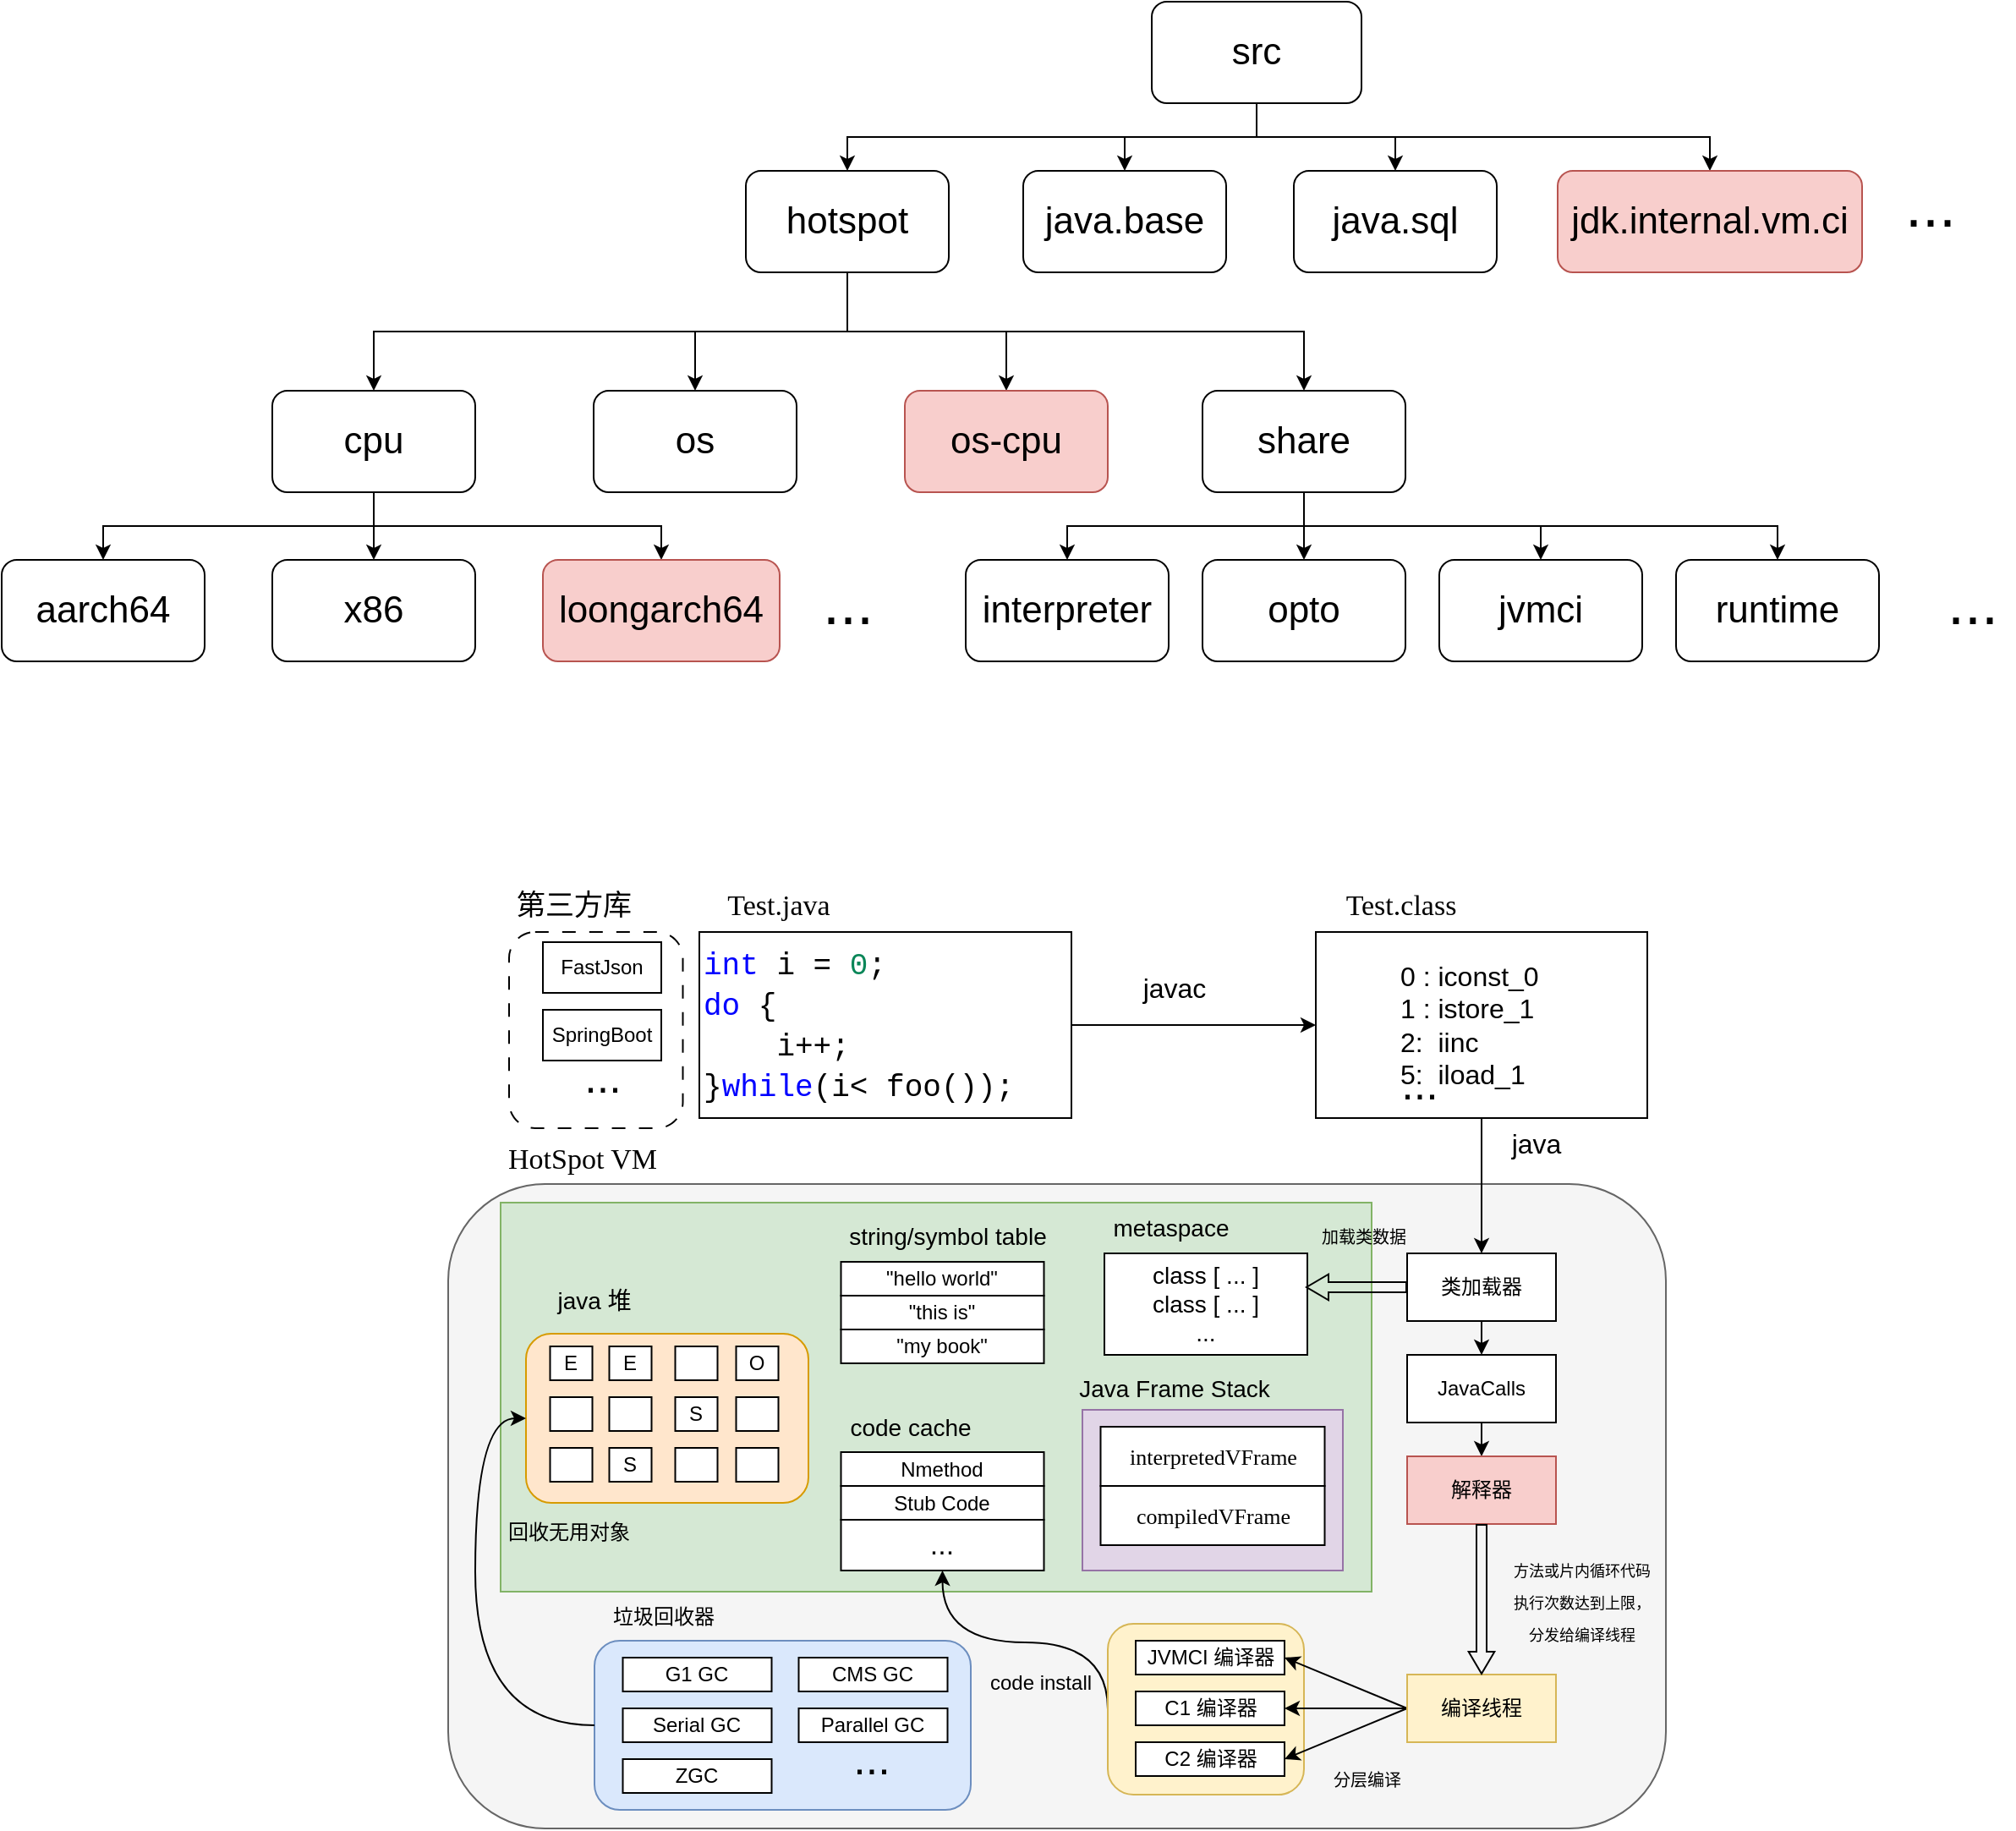 <mxfile version="26.0.10">
  <diagram name="Page-1" id="syeT5-5dFwp5H6gLEFHU">
    <mxGraphModel dx="2253" dy="755" grid="1" gridSize="10" guides="1" tooltips="1" connect="1" arrows="1" fold="1" page="1" pageScale="1" pageWidth="827" pageHeight="1169" math="0" shadow="0">
      <root>
        <mxCell id="0" />
        <mxCell id="1" parent="0" />
        <mxCell id="dGU2JM1U2xvoP2tc2JVG-61" value="" style="rounded=1;whiteSpace=wrap;html=1;fillColor=#f5f5f5;fontColor=#333333;strokeColor=#666666;" vertex="1" parent="1">
          <mxGeometry x="54" y="799" width="720" height="381" as="geometry" />
        </mxCell>
        <mxCell id="dGU2JM1U2xvoP2tc2JVG-94" value="" style="rounded=0;whiteSpace=wrap;html=1;fillColor=#d5e8d4;strokeColor=#82b366;" vertex="1" parent="1">
          <mxGeometry x="85" y="810" width="515" height="230" as="geometry" />
        </mxCell>
        <mxCell id="dGU2JM1U2xvoP2tc2JVG-85" style="edgeStyle=orthogonalEdgeStyle;rounded=0;orthogonalLoop=1;jettySize=auto;html=1;exitX=0;exitY=0.5;exitDx=0;exitDy=0;entryX=0.5;entryY=1;entryDx=0;entryDy=0;curved=1;" edge="1" parent="1" source="dGU2JM1U2xvoP2tc2JVG-84" target="dGU2JM1U2xvoP2tc2JVG-47">
          <mxGeometry relative="1" as="geometry">
            <Array as="points">
              <mxPoint x="444" y="1070" />
              <mxPoint x="346" y="1070" />
            </Array>
          </mxGeometry>
        </mxCell>
        <mxCell id="dGU2JM1U2xvoP2tc2JVG-84" value="" style="rounded=1;whiteSpace=wrap;html=1;fillColor=#fff2cc;strokeColor=#d6b656;" vertex="1" parent="1">
          <mxGeometry x="444" y="1059" width="116" height="101" as="geometry" />
        </mxCell>
        <mxCell id="dGU2JM1U2xvoP2tc2JVG-80" value="" style="rounded=1;whiteSpace=wrap;html=1;fillColor=#ffe6cc;strokeColor=#d79b00;" vertex="1" parent="1">
          <mxGeometry x="100" y="887.5" width="167" height="100" as="geometry" />
        </mxCell>
        <mxCell id="dGU2JM1U2xvoP2tc2JVG-77" value="" style="rounded=1;whiteSpace=wrap;html=1;fillColor=#dae8fc;strokeColor=#6c8ebf;" vertex="1" parent="1">
          <mxGeometry x="140.5" y="1069" width="222.5" height="100" as="geometry" />
        </mxCell>
        <mxCell id="dGU2JM1U2xvoP2tc2JVG-53" value="" style="rounded=0;whiteSpace=wrap;html=1;fillColor=#e1d5e7;strokeColor=#9673a6;" vertex="1" parent="1">
          <mxGeometry x="429" y="932.5" width="154" height="95" as="geometry" />
        </mxCell>
        <mxCell id="0ipLXNka5gpPY9lueDXf-29" style="edgeStyle=orthogonalEdgeStyle;rounded=0;orthogonalLoop=1;jettySize=auto;html=1;exitX=0.5;exitY=1;exitDx=0;exitDy=0;fontSize=22;" parent="1" source="0ipLXNka5gpPY9lueDXf-1" target="0ipLXNka5gpPY9lueDXf-3" edge="1">
          <mxGeometry relative="1" as="geometry" />
        </mxCell>
        <mxCell id="0ipLXNka5gpPY9lueDXf-30" style="edgeStyle=orthogonalEdgeStyle;rounded=0;orthogonalLoop=1;jettySize=auto;html=1;exitX=0.5;exitY=1;exitDx=0;exitDy=0;entryX=0.5;entryY=0;entryDx=0;entryDy=0;fontSize=22;" parent="1" source="0ipLXNka5gpPY9lueDXf-1" target="0ipLXNka5gpPY9lueDXf-5" edge="1">
          <mxGeometry relative="1" as="geometry" />
        </mxCell>
        <mxCell id="0ipLXNka5gpPY9lueDXf-31" style="edgeStyle=orthogonalEdgeStyle;rounded=0;orthogonalLoop=1;jettySize=auto;html=1;exitX=0.5;exitY=1;exitDx=0;exitDy=0;fontSize=22;" parent="1" source="0ipLXNka5gpPY9lueDXf-1" target="0ipLXNka5gpPY9lueDXf-4" edge="1">
          <mxGeometry relative="1" as="geometry" />
        </mxCell>
        <mxCell id="0ipLXNka5gpPY9lueDXf-32" style="edgeStyle=orthogonalEdgeStyle;rounded=0;orthogonalLoop=1;jettySize=auto;html=1;exitX=0.5;exitY=1;exitDx=0;exitDy=0;entryX=0.5;entryY=0;entryDx=0;entryDy=0;fontSize=22;" parent="1" source="0ipLXNka5gpPY9lueDXf-1" target="0ipLXNka5gpPY9lueDXf-2" edge="1">
          <mxGeometry relative="1" as="geometry" />
        </mxCell>
        <mxCell id="0ipLXNka5gpPY9lueDXf-1" value="&lt;font&gt;src&lt;/font&gt;" style="rounded=1;whiteSpace=wrap;html=1;fontSize=22;" parent="1" vertex="1">
          <mxGeometry x="470" y="100" width="124" height="60" as="geometry" />
        </mxCell>
        <mxCell id="0ipLXNka5gpPY9lueDXf-18" style="edgeStyle=orthogonalEdgeStyle;rounded=0;orthogonalLoop=1;jettySize=auto;html=1;exitX=0.5;exitY=1;exitDx=0;exitDy=0;fontSize=22;" parent="1" source="0ipLXNka5gpPY9lueDXf-2" target="0ipLXNka5gpPY9lueDXf-6" edge="1">
          <mxGeometry relative="1" as="geometry" />
        </mxCell>
        <mxCell id="0ipLXNka5gpPY9lueDXf-19" style="edgeStyle=orthogonalEdgeStyle;rounded=0;orthogonalLoop=1;jettySize=auto;html=1;exitX=0.5;exitY=1;exitDx=0;exitDy=0;entryX=0.5;entryY=0;entryDx=0;entryDy=0;fontSize=22;" parent="1" source="0ipLXNka5gpPY9lueDXf-2" target="0ipLXNka5gpPY9lueDXf-7" edge="1">
          <mxGeometry relative="1" as="geometry" />
        </mxCell>
        <mxCell id="0ipLXNka5gpPY9lueDXf-20" style="edgeStyle=orthogonalEdgeStyle;rounded=0;orthogonalLoop=1;jettySize=auto;html=1;exitX=0.5;exitY=1;exitDx=0;exitDy=0;fontSize=22;" parent="1" source="0ipLXNka5gpPY9lueDXf-2" target="0ipLXNka5gpPY9lueDXf-8" edge="1">
          <mxGeometry relative="1" as="geometry" />
        </mxCell>
        <mxCell id="0ipLXNka5gpPY9lueDXf-21" style="edgeStyle=orthogonalEdgeStyle;rounded=0;orthogonalLoop=1;jettySize=auto;html=1;exitX=0.5;exitY=1;exitDx=0;exitDy=0;fontSize=22;" parent="1" source="0ipLXNka5gpPY9lueDXf-2" target="0ipLXNka5gpPY9lueDXf-12" edge="1">
          <mxGeometry relative="1" as="geometry" />
        </mxCell>
        <mxCell id="0ipLXNka5gpPY9lueDXf-2" value="&lt;span&gt;hotspot&lt;/span&gt;" style="rounded=1;whiteSpace=wrap;html=1;fontSize=22;" parent="1" vertex="1">
          <mxGeometry x="230" y="200" width="120" height="60" as="geometry" />
        </mxCell>
        <mxCell id="0ipLXNka5gpPY9lueDXf-3" value="&lt;span&gt;java.base&lt;/span&gt;" style="rounded=1;whiteSpace=wrap;html=1;fontSize=22;" parent="1" vertex="1">
          <mxGeometry x="394" y="200" width="120" height="60" as="geometry" />
        </mxCell>
        <mxCell id="0ipLXNka5gpPY9lueDXf-4" value="&lt;span&gt;jdk.internal.vm.ci&lt;/span&gt;" style="rounded=1;whiteSpace=wrap;html=1;fillColor=#f8cecc;strokeColor=#b85450;fontSize=22;" parent="1" vertex="1">
          <mxGeometry x="710" y="200" width="180" height="60" as="geometry" />
        </mxCell>
        <mxCell id="0ipLXNka5gpPY9lueDXf-5" value="&lt;span&gt;java.sql&lt;/span&gt;" style="rounded=1;whiteSpace=wrap;html=1;fontSize=22;" parent="1" vertex="1">
          <mxGeometry x="554" y="200" width="120" height="60" as="geometry" />
        </mxCell>
        <mxCell id="0ipLXNka5gpPY9lueDXf-22" style="edgeStyle=orthogonalEdgeStyle;rounded=0;orthogonalLoop=1;jettySize=auto;html=1;exitX=0.5;exitY=1;exitDx=0;exitDy=0;entryX=0.5;entryY=0;entryDx=0;entryDy=0;fontSize=22;" parent="1" source="0ipLXNka5gpPY9lueDXf-6" target="0ipLXNka5gpPY9lueDXf-9" edge="1">
          <mxGeometry relative="1" as="geometry" />
        </mxCell>
        <mxCell id="0ipLXNka5gpPY9lueDXf-23" style="edgeStyle=orthogonalEdgeStyle;rounded=0;orthogonalLoop=1;jettySize=auto;html=1;exitX=0.5;exitY=1;exitDx=0;exitDy=0;entryX=0.5;entryY=0;entryDx=0;entryDy=0;fontSize=22;" parent="1" source="0ipLXNka5gpPY9lueDXf-6" target="0ipLXNka5gpPY9lueDXf-10" edge="1">
          <mxGeometry relative="1" as="geometry" />
        </mxCell>
        <mxCell id="0ipLXNka5gpPY9lueDXf-24" style="edgeStyle=orthogonalEdgeStyle;rounded=0;orthogonalLoop=1;jettySize=auto;html=1;exitX=0.5;exitY=1;exitDx=0;exitDy=0;fontSize=22;" parent="1" source="0ipLXNka5gpPY9lueDXf-6" target="0ipLXNka5gpPY9lueDXf-11" edge="1">
          <mxGeometry relative="1" as="geometry" />
        </mxCell>
        <mxCell id="0ipLXNka5gpPY9lueDXf-6" value="&lt;span&gt;cpu&lt;/span&gt;" style="rounded=1;whiteSpace=wrap;html=1;fontSize=22;" parent="1" vertex="1">
          <mxGeometry x="-50" y="330" width="120" height="60" as="geometry" />
        </mxCell>
        <mxCell id="0ipLXNka5gpPY9lueDXf-7" value="&lt;span&gt;os&lt;/span&gt;" style="rounded=1;whiteSpace=wrap;html=1;fontSize=22;" parent="1" vertex="1">
          <mxGeometry x="140" y="330" width="120" height="60" as="geometry" />
        </mxCell>
        <mxCell id="0ipLXNka5gpPY9lueDXf-8" value="&lt;span&gt;os-cpu&lt;/span&gt;" style="rounded=1;whiteSpace=wrap;html=1;fillColor=#f8cecc;strokeColor=#b85450;fontSize=22;" parent="1" vertex="1">
          <mxGeometry x="324" y="330" width="120" height="60" as="geometry" />
        </mxCell>
        <mxCell id="0ipLXNka5gpPY9lueDXf-9" value="&lt;span&gt;aarch64&lt;/span&gt;" style="rounded=1;whiteSpace=wrap;html=1;fontSize=22;" parent="1" vertex="1">
          <mxGeometry x="-210" y="430" width="120" height="60" as="geometry" />
        </mxCell>
        <mxCell id="0ipLXNka5gpPY9lueDXf-10" value="&lt;span&gt;x86&lt;/span&gt;" style="rounded=1;whiteSpace=wrap;html=1;fontSize=22;" parent="1" vertex="1">
          <mxGeometry x="-50" y="430" width="120" height="60" as="geometry" />
        </mxCell>
        <mxCell id="0ipLXNka5gpPY9lueDXf-11" value="&lt;span&gt;loongarch64&lt;/span&gt;" style="rounded=1;whiteSpace=wrap;html=1;fillColor=#f8cecc;strokeColor=#b85450;fontSize=22;" parent="1" vertex="1">
          <mxGeometry x="110" y="430" width="140" height="60" as="geometry" />
        </mxCell>
        <mxCell id="0ipLXNka5gpPY9lueDXf-25" style="edgeStyle=orthogonalEdgeStyle;rounded=0;orthogonalLoop=1;jettySize=auto;html=1;exitX=0.5;exitY=1;exitDx=0;exitDy=0;entryX=0.5;entryY=0;entryDx=0;entryDy=0;fontSize=22;" parent="1" source="0ipLXNka5gpPY9lueDXf-12" target="0ipLXNka5gpPY9lueDXf-13" edge="1">
          <mxGeometry relative="1" as="geometry" />
        </mxCell>
        <mxCell id="0ipLXNka5gpPY9lueDXf-26" style="edgeStyle=orthogonalEdgeStyle;rounded=0;orthogonalLoop=1;jettySize=auto;html=1;exitX=0.5;exitY=1;exitDx=0;exitDy=0;entryX=0.5;entryY=0;entryDx=0;entryDy=0;fontSize=22;" parent="1" source="0ipLXNka5gpPY9lueDXf-12" target="0ipLXNka5gpPY9lueDXf-14" edge="1">
          <mxGeometry relative="1" as="geometry" />
        </mxCell>
        <mxCell id="0ipLXNka5gpPY9lueDXf-27" style="edgeStyle=orthogonalEdgeStyle;rounded=0;orthogonalLoop=1;jettySize=auto;html=1;exitX=0.5;exitY=1;exitDx=0;exitDy=0;entryX=0.5;entryY=0;entryDx=0;entryDy=0;fontSize=22;" parent="1" source="0ipLXNka5gpPY9lueDXf-12" target="0ipLXNka5gpPY9lueDXf-15" edge="1">
          <mxGeometry relative="1" as="geometry" />
        </mxCell>
        <mxCell id="0ipLXNka5gpPY9lueDXf-28" style="edgeStyle=orthogonalEdgeStyle;rounded=0;orthogonalLoop=1;jettySize=auto;html=1;exitX=0.5;exitY=1;exitDx=0;exitDy=0;entryX=0.5;entryY=0;entryDx=0;entryDy=0;fontSize=22;" parent="1" source="0ipLXNka5gpPY9lueDXf-12" target="0ipLXNka5gpPY9lueDXf-16" edge="1">
          <mxGeometry relative="1" as="geometry" />
        </mxCell>
        <mxCell id="0ipLXNka5gpPY9lueDXf-12" value="&lt;span&gt;share&lt;/span&gt;" style="rounded=1;whiteSpace=wrap;html=1;fontSize=22;" parent="1" vertex="1">
          <mxGeometry x="500" y="330" width="120" height="60" as="geometry" />
        </mxCell>
        <mxCell id="0ipLXNka5gpPY9lueDXf-13" value="&lt;span&gt;interpreter&lt;/span&gt;" style="rounded=1;whiteSpace=wrap;html=1;fontSize=22;" parent="1" vertex="1">
          <mxGeometry x="360" y="430" width="120" height="60" as="geometry" />
        </mxCell>
        <mxCell id="0ipLXNka5gpPY9lueDXf-14" value="&lt;span&gt;opto&lt;/span&gt;" style="rounded=1;whiteSpace=wrap;html=1;fontSize=22;" parent="1" vertex="1">
          <mxGeometry x="500" y="430" width="120" height="60" as="geometry" />
        </mxCell>
        <mxCell id="0ipLXNka5gpPY9lueDXf-15" value="&lt;span&gt;jvmci&lt;/span&gt;" style="rounded=1;whiteSpace=wrap;html=1;fontSize=22;" parent="1" vertex="1">
          <mxGeometry x="640" y="430" width="120" height="60" as="geometry" />
        </mxCell>
        <mxCell id="0ipLXNka5gpPY9lueDXf-16" value="&lt;span&gt;runtime&lt;/span&gt;" style="rounded=1;whiteSpace=wrap;html=1;fontSize=22;" parent="1" vertex="1">
          <mxGeometry x="780" y="430" width="120" height="60" as="geometry" />
        </mxCell>
        <mxCell id="0ipLXNka5gpPY9lueDXf-33" value="&lt;font&gt;...&lt;/font&gt;" style="text;html=1;align=center;verticalAlign=middle;resizable=0;points=[];autosize=1;strokeColor=none;fillColor=none;fontSize=36;" parent="1" vertex="1">
          <mxGeometry x="265" y="425" width="50" height="60" as="geometry" />
        </mxCell>
        <mxCell id="0ipLXNka5gpPY9lueDXf-34" value="&lt;font&gt;...&lt;/font&gt;" style="text;html=1;align=center;verticalAlign=middle;resizable=0;points=[];autosize=1;strokeColor=none;fillColor=none;fontSize=36;" parent="1" vertex="1">
          <mxGeometry x="930" y="425" width="50" height="60" as="geometry" />
        </mxCell>
        <mxCell id="0ipLXNka5gpPY9lueDXf-35" value="&lt;font&gt;...&lt;/font&gt;" style="text;html=1;align=center;verticalAlign=middle;resizable=0;points=[];autosize=1;strokeColor=none;fillColor=none;fontSize=36;" parent="1" vertex="1">
          <mxGeometry x="905" y="190" width="50" height="60" as="geometry" />
        </mxCell>
        <mxCell id="dGU2JM1U2xvoP2tc2JVG-10" style="edgeStyle=orthogonalEdgeStyle;rounded=0;orthogonalLoop=1;jettySize=auto;html=1;exitX=1;exitY=0.5;exitDx=0;exitDy=0;entryX=0;entryY=0.5;entryDx=0;entryDy=0;" edge="1" parent="1" source="dGU2JM1U2xvoP2tc2JVG-1" target="dGU2JM1U2xvoP2tc2JVG-7">
          <mxGeometry relative="1" as="geometry" />
        </mxCell>
        <mxCell id="dGU2JM1U2xvoP2tc2JVG-1" value="&lt;div style=&quot;background-color: rgb(255, 255, 255); font-family: Consolas, &amp;quot;Courier New&amp;quot;, monospace; font-size: 18px; line-height: 24px; white-space: pre;&quot;&gt;&lt;div&gt;&lt;span style=&quot;color: #0000ff;&quot;&gt;int&lt;/span&gt; i = &lt;span style=&quot;color: #098658;&quot;&gt;0&lt;/span&gt;;&lt;/div&gt;&lt;div&gt;&lt;span style=&quot;color: #0000ff;&quot;&gt;do&lt;/span&gt; {&lt;/div&gt;&lt;div&gt;&amp;nbsp; &amp;nbsp; i++;&lt;/div&gt;&lt;div&gt;}&lt;span style=&quot;color: #0000ff;&quot;&gt;while&lt;/span&gt;(i&amp;lt; foo());&lt;/div&gt;&lt;/div&gt;" style="rounded=0;whiteSpace=wrap;html=1;align=left;" vertex="1" parent="1">
          <mxGeometry x="202.5" y="650" width="220" height="110" as="geometry" />
        </mxCell>
        <mxCell id="dGU2JM1U2xvoP2tc2JVG-2" value="Test.java" style="text;html=1;align=center;verticalAlign=middle;resizable=0;points=[];autosize=1;strokeColor=none;fillColor=none;fontFamily=Verdana;fontSize=17;" vertex="1" parent="1">
          <mxGeometry x="198.5" y="620" width="100" height="30" as="geometry" />
        </mxCell>
        <mxCell id="dGU2JM1U2xvoP2tc2JVG-3" value="FastJson" style="whiteSpace=wrap;html=1;" vertex="1" parent="1">
          <mxGeometry x="110" y="656" width="70" height="30" as="geometry" />
        </mxCell>
        <mxCell id="dGU2JM1U2xvoP2tc2JVG-4" value="SpringBoot" style="whiteSpace=wrap;html=1;" vertex="1" parent="1">
          <mxGeometry x="110" y="696" width="70" height="30" as="geometry" />
        </mxCell>
        <mxCell id="dGU2JM1U2xvoP2tc2JVG-5" value="&lt;font&gt;...&lt;/font&gt;" style="text;html=1;align=center;verticalAlign=middle;resizable=0;points=[];autosize=1;strokeColor=none;fillColor=none;fontSize=26;" vertex="1" parent="1">
          <mxGeometry x="120" y="716" width="50" height="40" as="geometry" />
        </mxCell>
        <mxCell id="dGU2JM1U2xvoP2tc2JVG-57" style="edgeStyle=orthogonalEdgeStyle;rounded=0;orthogonalLoop=1;jettySize=auto;html=1;exitX=0.5;exitY=1;exitDx=0;exitDy=0;entryX=0.5;entryY=0;entryDx=0;entryDy=0;" edge="1" parent="1" source="dGU2JM1U2xvoP2tc2JVG-7" target="dGU2JM1U2xvoP2tc2JVG-12">
          <mxGeometry relative="1" as="geometry" />
        </mxCell>
        <mxCell id="dGU2JM1U2xvoP2tc2JVG-7" value="&lt;font style=&quot;font-size: 16px;&quot;&gt;0 : iconst_0&lt;/font&gt;&lt;div&gt;&lt;font style=&quot;font-size: 16px;&quot;&gt;1 : istore_1&lt;/font&gt;&lt;/div&gt;&lt;div&gt;&lt;font style=&quot;font-size: 16px;&quot;&gt;2:&amp;nbsp; iinc&lt;/font&gt;&lt;/div&gt;&lt;div&gt;&lt;font style=&quot;font-size: 16px;&quot;&gt;5:&amp;nbsp; iload_1&lt;/font&gt;&lt;/div&gt;" style="rounded=0;whiteSpace=wrap;html=1;align=left;spacingTop=0;spacing=5;spacingLeft=45;" vertex="1" parent="1">
          <mxGeometry x="567" y="650" width="196" height="110" as="geometry" />
        </mxCell>
        <mxCell id="dGU2JM1U2xvoP2tc2JVG-8" value="Test.class" style="text;html=1;align=center;verticalAlign=middle;resizable=0;points=[];autosize=1;strokeColor=none;fillColor=none;fontFamily=Verdana;fontSize=17;" vertex="1" parent="1">
          <mxGeometry x="562" y="620" width="110" height="30" as="geometry" />
        </mxCell>
        <mxCell id="dGU2JM1U2xvoP2tc2JVG-9" value="&lt;font&gt;...&lt;/font&gt;" style="text;html=1;align=center;verticalAlign=middle;resizable=0;points=[];autosize=1;strokeColor=none;fillColor=none;fontSize=26;" vertex="1" parent="1">
          <mxGeometry x="603" y="720" width="50" height="40" as="geometry" />
        </mxCell>
        <mxCell id="dGU2JM1U2xvoP2tc2JVG-11" value="javac" style="text;html=1;align=center;verticalAlign=middle;resizable=0;points=[];autosize=1;strokeColor=none;fillColor=none;fontSize=16;" vertex="1" parent="1">
          <mxGeometry x="452.5" y="668" width="60" height="30" as="geometry" />
        </mxCell>
        <mxCell id="dGU2JM1U2xvoP2tc2JVG-59" style="edgeStyle=orthogonalEdgeStyle;rounded=0;orthogonalLoop=1;jettySize=auto;html=1;exitX=0.5;exitY=1;exitDx=0;exitDy=0;entryX=0.5;entryY=0;entryDx=0;entryDy=0;" edge="1" parent="1" source="dGU2JM1U2xvoP2tc2JVG-12" target="dGU2JM1U2xvoP2tc2JVG-13">
          <mxGeometry relative="1" as="geometry" />
        </mxCell>
        <mxCell id="dGU2JM1U2xvoP2tc2JVG-12" value="类加载器" style="rounded=0;whiteSpace=wrap;html=1;" vertex="1" parent="1">
          <mxGeometry x="621" y="840" width="88" height="40" as="geometry" />
        </mxCell>
        <mxCell id="dGU2JM1U2xvoP2tc2JVG-63" style="edgeStyle=orthogonalEdgeStyle;rounded=0;orthogonalLoop=1;jettySize=auto;html=1;exitX=0.5;exitY=1;exitDx=0;exitDy=0;entryX=0.5;entryY=0;entryDx=0;entryDy=0;" edge="1" parent="1" source="dGU2JM1U2xvoP2tc2JVG-13" target="dGU2JM1U2xvoP2tc2JVG-14">
          <mxGeometry relative="1" as="geometry" />
        </mxCell>
        <mxCell id="dGU2JM1U2xvoP2tc2JVG-13" value="JavaCalls" style="rounded=0;whiteSpace=wrap;html=1;" vertex="1" parent="1">
          <mxGeometry x="621" y="900" width="88" height="40" as="geometry" />
        </mxCell>
        <mxCell id="dGU2JM1U2xvoP2tc2JVG-14" value="解释器" style="rounded=0;whiteSpace=wrap;html=1;fillColor=#f8cecc;strokeColor=#b85450;" vertex="1" parent="1">
          <mxGeometry x="621" y="960" width="88" height="40" as="geometry" />
        </mxCell>
        <mxCell id="dGU2JM1U2xvoP2tc2JVG-70" style="rounded=0;orthogonalLoop=1;jettySize=auto;html=1;exitX=0;exitY=0.5;exitDx=0;exitDy=0;entryX=1;entryY=0.5;entryDx=0;entryDy=0;" edge="1" parent="1" source="dGU2JM1U2xvoP2tc2JVG-15" target="dGU2JM1U2xvoP2tc2JVG-16">
          <mxGeometry relative="1" as="geometry" />
        </mxCell>
        <mxCell id="dGU2JM1U2xvoP2tc2JVG-71" style="edgeStyle=orthogonalEdgeStyle;rounded=0;orthogonalLoop=1;jettySize=auto;html=1;exitX=0;exitY=0.5;exitDx=0;exitDy=0;entryX=1;entryY=0.5;entryDx=0;entryDy=0;" edge="1" parent="1" source="dGU2JM1U2xvoP2tc2JVG-15" target="dGU2JM1U2xvoP2tc2JVG-17">
          <mxGeometry relative="1" as="geometry" />
        </mxCell>
        <mxCell id="dGU2JM1U2xvoP2tc2JVG-72" style="rounded=0;orthogonalLoop=1;jettySize=auto;html=1;exitX=0;exitY=0.5;exitDx=0;exitDy=0;entryX=1;entryY=0.5;entryDx=0;entryDy=0;" edge="1" parent="1" source="dGU2JM1U2xvoP2tc2JVG-15" target="dGU2JM1U2xvoP2tc2JVG-18">
          <mxGeometry relative="1" as="geometry" />
        </mxCell>
        <mxCell id="dGU2JM1U2xvoP2tc2JVG-15" value="编译线程" style="rounded=0;whiteSpace=wrap;html=1;fillColor=#fff2cc;strokeColor=#d6b656;" vertex="1" parent="1">
          <mxGeometry x="621" y="1089" width="88" height="40" as="geometry" />
        </mxCell>
        <mxCell id="dGU2JM1U2xvoP2tc2JVG-16" value="JVMCI 编译器" style="rounded=0;whiteSpace=wrap;html=1;" vertex="1" parent="1">
          <mxGeometry x="460.5" y="1069" width="88" height="20" as="geometry" />
        </mxCell>
        <mxCell id="dGU2JM1U2xvoP2tc2JVG-17" value="C1 编译器" style="rounded=0;whiteSpace=wrap;html=1;" vertex="1" parent="1">
          <mxGeometry x="460.5" y="1099" width="88" height="20" as="geometry" />
        </mxCell>
        <mxCell id="dGU2JM1U2xvoP2tc2JVG-18" value="C2 编译器" style="rounded=0;whiteSpace=wrap;html=1;" vertex="1" parent="1">
          <mxGeometry x="460.5" y="1129" width="88" height="20" as="geometry" />
        </mxCell>
        <mxCell id="dGU2JM1U2xvoP2tc2JVG-19" value="G1 GC" style="rounded=0;whiteSpace=wrap;html=1;" vertex="1" parent="1">
          <mxGeometry x="157.25" y="1079" width="88" height="20" as="geometry" />
        </mxCell>
        <mxCell id="dGU2JM1U2xvoP2tc2JVG-20" value="Serial GC" style="rounded=0;whiteSpace=wrap;html=1;" vertex="1" parent="1">
          <mxGeometry x="157.25" y="1109" width="88" height="20" as="geometry" />
        </mxCell>
        <mxCell id="dGU2JM1U2xvoP2tc2JVG-21" value="ZGC" style="rounded=0;whiteSpace=wrap;html=1;" vertex="1" parent="1">
          <mxGeometry x="157.25" y="1139" width="88" height="20" as="geometry" />
        </mxCell>
        <mxCell id="dGU2JM1U2xvoP2tc2JVG-22" value="CMS GC" style="rounded=0;whiteSpace=wrap;html=1;" vertex="1" parent="1">
          <mxGeometry x="261.25" y="1079" width="88" height="20" as="geometry" />
        </mxCell>
        <mxCell id="dGU2JM1U2xvoP2tc2JVG-23" value="&lt;font&gt;...&lt;/font&gt;" style="text;html=1;align=center;verticalAlign=middle;resizable=0;points=[];autosize=1;strokeColor=none;fillColor=none;fontSize=26;" vertex="1" parent="1">
          <mxGeometry x="279.25" y="1119" width="50" height="40" as="geometry" />
        </mxCell>
        <mxCell id="dGU2JM1U2xvoP2tc2JVG-24" value="Parallel GC" style="rounded=0;whiteSpace=wrap;html=1;" vertex="1" parent="1">
          <mxGeometry x="261.25" y="1109" width="88" height="20" as="geometry" />
        </mxCell>
        <mxCell id="dGU2JM1U2xvoP2tc2JVG-25" value="&lt;font style=&quot;font-size: 14px;&quot;&gt;class [ ... ]&lt;/font&gt;&lt;div&gt;&lt;font style=&quot;font-size: 14px;&quot;&gt;class [ ... ]&lt;/font&gt;&lt;/div&gt;&lt;div&gt;&lt;font style=&quot;font-size: 14px;&quot;&gt;...&lt;/font&gt;&lt;/div&gt;" style="rounded=0;whiteSpace=wrap;html=1;" vertex="1" parent="1">
          <mxGeometry x="442" y="840" width="120" height="60" as="geometry" />
        </mxCell>
        <mxCell id="dGU2JM1U2xvoP2tc2JVG-26" value="E" style="rounded=0;whiteSpace=wrap;html=1;" vertex="1" parent="1">
          <mxGeometry x="114.25" y="895" width="25" height="20" as="geometry" />
        </mxCell>
        <mxCell id="dGU2JM1U2xvoP2tc2JVG-27" value="E" style="rounded=0;whiteSpace=wrap;html=1;" vertex="1" parent="1">
          <mxGeometry x="149.25" y="895" width="25" height="20" as="geometry" />
        </mxCell>
        <mxCell id="dGU2JM1U2xvoP2tc2JVG-28" value="" style="rounded=0;whiteSpace=wrap;html=1;" vertex="1" parent="1">
          <mxGeometry x="188.25" y="895" width="25" height="20" as="geometry" />
        </mxCell>
        <mxCell id="dGU2JM1U2xvoP2tc2JVG-29" value="O" style="rounded=0;whiteSpace=wrap;html=1;" vertex="1" parent="1">
          <mxGeometry x="224.25" y="895" width="25" height="20" as="geometry" />
        </mxCell>
        <mxCell id="dGU2JM1U2xvoP2tc2JVG-30" value="" style="rounded=0;whiteSpace=wrap;html=1;" vertex="1" parent="1">
          <mxGeometry x="114.25" y="925" width="25" height="20" as="geometry" />
        </mxCell>
        <mxCell id="dGU2JM1U2xvoP2tc2JVG-31" value="" style="rounded=0;whiteSpace=wrap;html=1;" vertex="1" parent="1">
          <mxGeometry x="149.25" y="925" width="25" height="20" as="geometry" />
        </mxCell>
        <mxCell id="dGU2JM1U2xvoP2tc2JVG-32" value="S" style="rounded=0;whiteSpace=wrap;html=1;" vertex="1" parent="1">
          <mxGeometry x="188.25" y="925" width="25" height="20" as="geometry" />
        </mxCell>
        <mxCell id="dGU2JM1U2xvoP2tc2JVG-33" value="" style="rounded=0;whiteSpace=wrap;html=1;" vertex="1" parent="1">
          <mxGeometry x="224.25" y="925" width="25" height="20" as="geometry" />
        </mxCell>
        <mxCell id="dGU2JM1U2xvoP2tc2JVG-35" value="" style="rounded=0;whiteSpace=wrap;html=1;" vertex="1" parent="1">
          <mxGeometry x="114.25" y="955" width="25" height="20" as="geometry" />
        </mxCell>
        <mxCell id="dGU2JM1U2xvoP2tc2JVG-36" value="S" style="rounded=0;whiteSpace=wrap;html=1;" vertex="1" parent="1">
          <mxGeometry x="149.25" y="955" width="25" height="20" as="geometry" />
        </mxCell>
        <mxCell id="dGU2JM1U2xvoP2tc2JVG-37" value="" style="rounded=0;whiteSpace=wrap;html=1;" vertex="1" parent="1">
          <mxGeometry x="188.25" y="955" width="25" height="20" as="geometry" />
        </mxCell>
        <mxCell id="dGU2JM1U2xvoP2tc2JVG-38" value="" style="rounded=0;whiteSpace=wrap;html=1;" vertex="1" parent="1">
          <mxGeometry x="224.25" y="955" width="25" height="20" as="geometry" />
        </mxCell>
        <mxCell id="dGU2JM1U2xvoP2tc2JVG-39" value="&quot;hello world&quot;" style="rounded=0;whiteSpace=wrap;html=1;" vertex="1" parent="1">
          <mxGeometry x="286.25" y="845" width="120" height="20" as="geometry" />
        </mxCell>
        <mxCell id="dGU2JM1U2xvoP2tc2JVG-40" value="&quot;this is&quot;" style="rounded=0;whiteSpace=wrap;html=1;" vertex="1" parent="1">
          <mxGeometry x="286.25" y="865" width="120" height="20" as="geometry" />
        </mxCell>
        <mxCell id="dGU2JM1U2xvoP2tc2JVG-41" value="&quot;my book&quot;" style="rounded=0;whiteSpace=wrap;html=1;" vertex="1" parent="1">
          <mxGeometry x="286.25" y="885" width="120" height="20" as="geometry" />
        </mxCell>
        <mxCell id="dGU2JM1U2xvoP2tc2JVG-42" value="&lt;font style=&quot;font-size: 14px;&quot;&gt;string/symbol table&lt;/font&gt;" style="text;html=1;align=center;verticalAlign=middle;resizable=0;points=[];autosize=1;strokeColor=none;fillColor=none;" vertex="1" parent="1">
          <mxGeometry x="279.25" y="815" width="140" height="30" as="geometry" />
        </mxCell>
        <mxCell id="dGU2JM1U2xvoP2tc2JVG-43" value="&lt;font style=&quot;font-size: 14px;&quot;&gt;metaspace&lt;/font&gt;" style="text;html=1;align=center;verticalAlign=middle;resizable=0;points=[];autosize=1;strokeColor=none;fillColor=none;" vertex="1" parent="1">
          <mxGeometry x="436" y="810" width="90" height="30" as="geometry" />
        </mxCell>
        <mxCell id="dGU2JM1U2xvoP2tc2JVG-44" value="&lt;font style=&quot;font-size: 14px;&quot;&gt;java 堆&lt;/font&gt;" style="text;html=1;align=center;verticalAlign=middle;resizable=0;points=[];autosize=1;strokeColor=none;fillColor=none;" vertex="1" parent="1">
          <mxGeometry x="105" y="852.5" width="70" height="30" as="geometry" />
        </mxCell>
        <mxCell id="dGU2JM1U2xvoP2tc2JVG-45" value="Nmethod" style="rounded=0;whiteSpace=wrap;html=1;" vertex="1" parent="1">
          <mxGeometry x="286.25" y="957.5" width="120" height="20" as="geometry" />
        </mxCell>
        <mxCell id="dGU2JM1U2xvoP2tc2JVG-46" value="Stub Code" style="rounded=0;whiteSpace=wrap;html=1;" vertex="1" parent="1">
          <mxGeometry x="286.25" y="977.5" width="120" height="20" as="geometry" />
        </mxCell>
        <mxCell id="dGU2JM1U2xvoP2tc2JVG-47" value="&lt;font style=&quot;font-size: 17px;&quot;&gt;...&lt;/font&gt;" style="rounded=0;whiteSpace=wrap;html=1;" vertex="1" parent="1">
          <mxGeometry x="286.25" y="997.5" width="120" height="30" as="geometry" />
        </mxCell>
        <mxCell id="dGU2JM1U2xvoP2tc2JVG-49" value="&lt;font style=&quot;font-size: 14px;&quot;&gt;code cache&lt;/font&gt;" style="text;html=1;align=center;verticalAlign=middle;resizable=0;points=[];autosize=1;strokeColor=none;fillColor=none;" vertex="1" parent="1">
          <mxGeometry x="276.75" y="927.5" width="100" height="30" as="geometry" />
        </mxCell>
        <mxCell id="dGU2JM1U2xvoP2tc2JVG-50" value="&lt;div&gt;&lt;span style=&quot;font-family: 微软雅黑;&quot;&gt;&lt;font style=&quot;font-size: 13px;&quot;&gt;interpretedVFrame&lt;/font&gt;&lt;/span&gt;&lt;/div&gt;" style="rounded=0;whiteSpace=wrap;html=1;" vertex="1" parent="1">
          <mxGeometry x="439.75" y="942.5" width="132.5" height="35" as="geometry" />
        </mxCell>
        <mxCell id="dGU2JM1U2xvoP2tc2JVG-52" value="&lt;div&gt;&lt;span style=&quot;font-family: 微软雅黑;&quot;&gt;&lt;font style=&quot;font-size: 13px;&quot;&gt;compiledVFrame&lt;/font&gt;&lt;/span&gt;&lt;/div&gt;" style="rounded=0;whiteSpace=wrap;html=1;" vertex="1" parent="1">
          <mxGeometry x="439.75" y="977.5" width="132.5" height="35" as="geometry" />
        </mxCell>
        <mxCell id="dGU2JM1U2xvoP2tc2JVG-55" value="&lt;font style=&quot;font-size: 14px;&quot;&gt;Java Frame Stack&lt;/font&gt;" style="text;html=1;align=center;verticalAlign=middle;resizable=0;points=[];autosize=1;strokeColor=none;fillColor=none;" vertex="1" parent="1">
          <mxGeometry x="412.5" y="905" width="140" height="30" as="geometry" />
        </mxCell>
        <mxCell id="dGU2JM1U2xvoP2tc2JVG-60" value="java" style="text;html=1;align=center;verticalAlign=middle;resizable=0;points=[];autosize=1;strokeColor=none;fillColor=none;fontSize=16;" vertex="1" parent="1">
          <mxGeometry x="672" y="760" width="50" height="30" as="geometry" />
        </mxCell>
        <mxCell id="dGU2JM1U2xvoP2tc2JVG-62" value="HotSpot VM" style="text;html=1;align=center;verticalAlign=middle;resizable=0;points=[];autosize=1;strokeColor=none;fillColor=none;fontFamily=Verdana;fontSize=17;" vertex="1" parent="1">
          <mxGeometry x="72.75" y="770" width="120" height="30" as="geometry" />
        </mxCell>
        <mxCell id="dGU2JM1U2xvoP2tc2JVG-67" value="&lt;font style=&quot;font-size: 9px;&quot;&gt;方法或片内循环代码&lt;/font&gt;&lt;div&gt;&lt;font style=&quot;font-size: 9px;&quot;&gt;执行次数&lt;/font&gt;&lt;span style=&quot;font-size: 9px; background-color: transparent; color: light-dark(rgb(0, 0, 0), rgb(255, 255, 255));&quot;&gt;达到上限，&lt;/span&gt;&lt;/div&gt;&lt;div&gt;&lt;span style=&quot;font-size: 9px; background-color: transparent; color: light-dark(rgb(0, 0, 0), rgb(255, 255, 255));&quot;&gt;分发给编译线程&lt;/span&gt;&lt;/div&gt;" style="text;html=1;align=center;verticalAlign=middle;resizable=0;points=[];autosize=1;strokeColor=none;fillColor=none;fontSize=16;" vertex="1" parent="1">
          <mxGeometry x="674" y="1009" width="100" height="70" as="geometry" />
        </mxCell>
        <mxCell id="dGU2JM1U2xvoP2tc2JVG-74" value="&lt;font size=&quot;1&quot;&gt;分层编译&lt;/font&gt;" style="text;html=1;align=center;verticalAlign=middle;resizable=0;points=[];autosize=1;strokeColor=none;fillColor=none;fontSize=16;" vertex="1" parent="1">
          <mxGeometry x="562" y="1134" width="70" height="30" as="geometry" />
        </mxCell>
        <mxCell id="dGU2JM1U2xvoP2tc2JVG-75" value="" style="rounded=1;whiteSpace=wrap;html=1;fillColor=none;dashed=1;dashPattern=8 8;" vertex="1" parent="1">
          <mxGeometry x="90" y="650" width="102.75" height="116" as="geometry" />
        </mxCell>
        <mxCell id="dGU2JM1U2xvoP2tc2JVG-76" value="第三方库" style="text;html=1;align=center;verticalAlign=middle;resizable=0;points=[];autosize=1;strokeColor=none;fillColor=none;fontFamily=Verdana;fontSize=17;" vertex="1" parent="1">
          <mxGeometry x="82.75" y="620" width="90" height="30" as="geometry" />
        </mxCell>
        <mxCell id="dGU2JM1U2xvoP2tc2JVG-78" value="垃圾回收器" style="text;html=1;align=center;verticalAlign=middle;resizable=0;points=[];autosize=1;strokeColor=none;fillColor=none;" vertex="1" parent="1">
          <mxGeometry x="140.5" y="1040" width="80" height="30" as="geometry" />
        </mxCell>
        <mxCell id="dGU2JM1U2xvoP2tc2JVG-81" style="edgeStyle=orthogonalEdgeStyle;rounded=0;orthogonalLoop=1;jettySize=auto;html=1;exitX=0;exitY=0.5;exitDx=0;exitDy=0;entryX=0;entryY=0.5;entryDx=0;entryDy=0;curved=1;" edge="1" parent="1" source="dGU2JM1U2xvoP2tc2JVG-77" target="dGU2JM1U2xvoP2tc2JVG-80">
          <mxGeometry relative="1" as="geometry">
            <Array as="points">
              <mxPoint x="70" y="1119" />
              <mxPoint x="70" y="938" />
            </Array>
          </mxGeometry>
        </mxCell>
        <mxCell id="dGU2JM1U2xvoP2tc2JVG-82" value="回收无用对象" style="text;html=1;align=center;verticalAlign=middle;resizable=0;points=[];autosize=1;strokeColor=none;fillColor=none;" vertex="1" parent="1">
          <mxGeometry x="75" y="990" width="100" height="30" as="geometry" />
        </mxCell>
        <mxCell id="dGU2JM1U2xvoP2tc2JVG-86" value="code install" style="text;html=1;align=center;verticalAlign=middle;resizable=0;points=[];autosize=1;strokeColor=none;fillColor=none;" vertex="1" parent="1">
          <mxGeometry x="364" y="1079" width="80" height="30" as="geometry" />
        </mxCell>
        <mxCell id="dGU2JM1U2xvoP2tc2JVG-89" value="" style="shape=flexArrow;endArrow=classic;html=1;rounded=0;exitX=0;exitY=0.5;exitDx=0;exitDy=0;fontSize=3;strokeWidth=1;width=6;endSize=4;startSize=4;endWidth=8.333;" edge="1" parent="1" source="dGU2JM1U2xvoP2tc2JVG-12">
          <mxGeometry width="50" height="50" relative="1" as="geometry">
            <mxPoint x="763" y="875.5" as="sourcePoint" />
            <mxPoint x="561" y="860" as="targetPoint" />
          </mxGeometry>
        </mxCell>
        <mxCell id="dGU2JM1U2xvoP2tc2JVG-92" value="" style="shape=flexArrow;endArrow=classic;html=1;rounded=0;exitX=0.5;exitY=1;exitDx=0;exitDy=0;fontSize=3;strokeWidth=1;width=6;endSize=4;startSize=4;endWidth=8.333;entryX=0.5;entryY=0;entryDx=0;entryDy=0;" edge="1" parent="1" source="dGU2JM1U2xvoP2tc2JVG-14" target="dGU2JM1U2xvoP2tc2JVG-15">
          <mxGeometry width="50" height="50" relative="1" as="geometry">
            <mxPoint x="800" y="959.58" as="sourcePoint" />
            <mxPoint x="740" y="959.58" as="targetPoint" />
          </mxGeometry>
        </mxCell>
        <mxCell id="dGU2JM1U2xvoP2tc2JVG-93" value="&lt;font style=&quot;font-size: 10px;&quot;&gt;加载类数据&lt;/font&gt;" style="text;html=1;align=center;verticalAlign=middle;resizable=0;points=[];autosize=1;strokeColor=none;fillColor=none;" vertex="1" parent="1">
          <mxGeometry x="560" y="815" width="70" height="30" as="geometry" />
        </mxCell>
      </root>
    </mxGraphModel>
  </diagram>
</mxfile>
